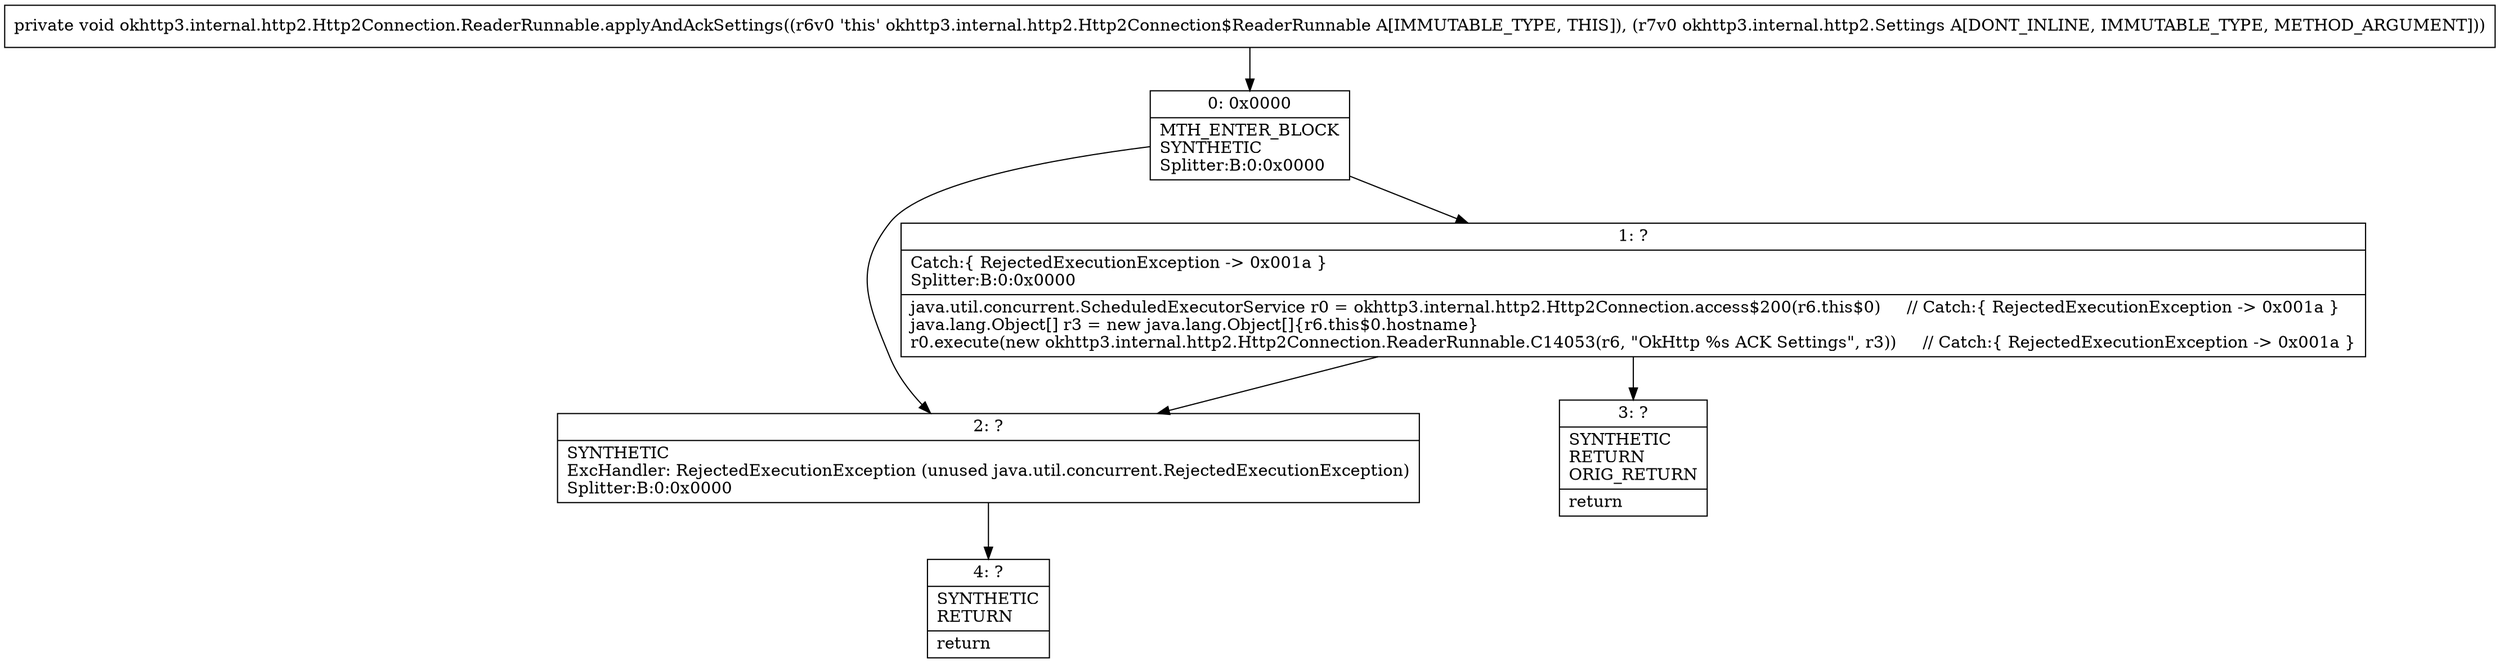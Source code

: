 digraph "CFG forokhttp3.internal.http2.Http2Connection.ReaderRunnable.applyAndAckSettings(Lokhttp3\/internal\/http2\/Settings;)V" {
Node_0 [shape=record,label="{0\:\ 0x0000|MTH_ENTER_BLOCK\lSYNTHETIC\lSplitter:B:0:0x0000\l}"];
Node_1 [shape=record,label="{1\:\ ?|Catch:\{ RejectedExecutionException \-\> 0x001a \}\lSplitter:B:0:0x0000\l|java.util.concurrent.ScheduledExecutorService r0 = okhttp3.internal.http2.Http2Connection.access$200(r6.this$0)     \/\/ Catch:\{ RejectedExecutionException \-\> 0x001a \}\ljava.lang.Object[] r3 = new java.lang.Object[]\{r6.this$0.hostname\}\lr0.execute(new okhttp3.internal.http2.Http2Connection.ReaderRunnable.C14053(r6, \"OkHttp %s ACK Settings\", r3))     \/\/ Catch:\{ RejectedExecutionException \-\> 0x001a \}\l}"];
Node_2 [shape=record,label="{2\:\ ?|SYNTHETIC\lExcHandler: RejectedExecutionException (unused java.util.concurrent.RejectedExecutionException)\lSplitter:B:0:0x0000\l}"];
Node_3 [shape=record,label="{3\:\ ?|SYNTHETIC\lRETURN\lORIG_RETURN\l|return\l}"];
Node_4 [shape=record,label="{4\:\ ?|SYNTHETIC\lRETURN\l|return\l}"];
MethodNode[shape=record,label="{private void okhttp3.internal.http2.Http2Connection.ReaderRunnable.applyAndAckSettings((r6v0 'this' okhttp3.internal.http2.Http2Connection$ReaderRunnable A[IMMUTABLE_TYPE, THIS]), (r7v0 okhttp3.internal.http2.Settings A[DONT_INLINE, IMMUTABLE_TYPE, METHOD_ARGUMENT])) }"];
MethodNode -> Node_0;
Node_0 -> Node_1;
Node_0 -> Node_2;
Node_1 -> Node_2;
Node_1 -> Node_3;
Node_2 -> Node_4;
}

